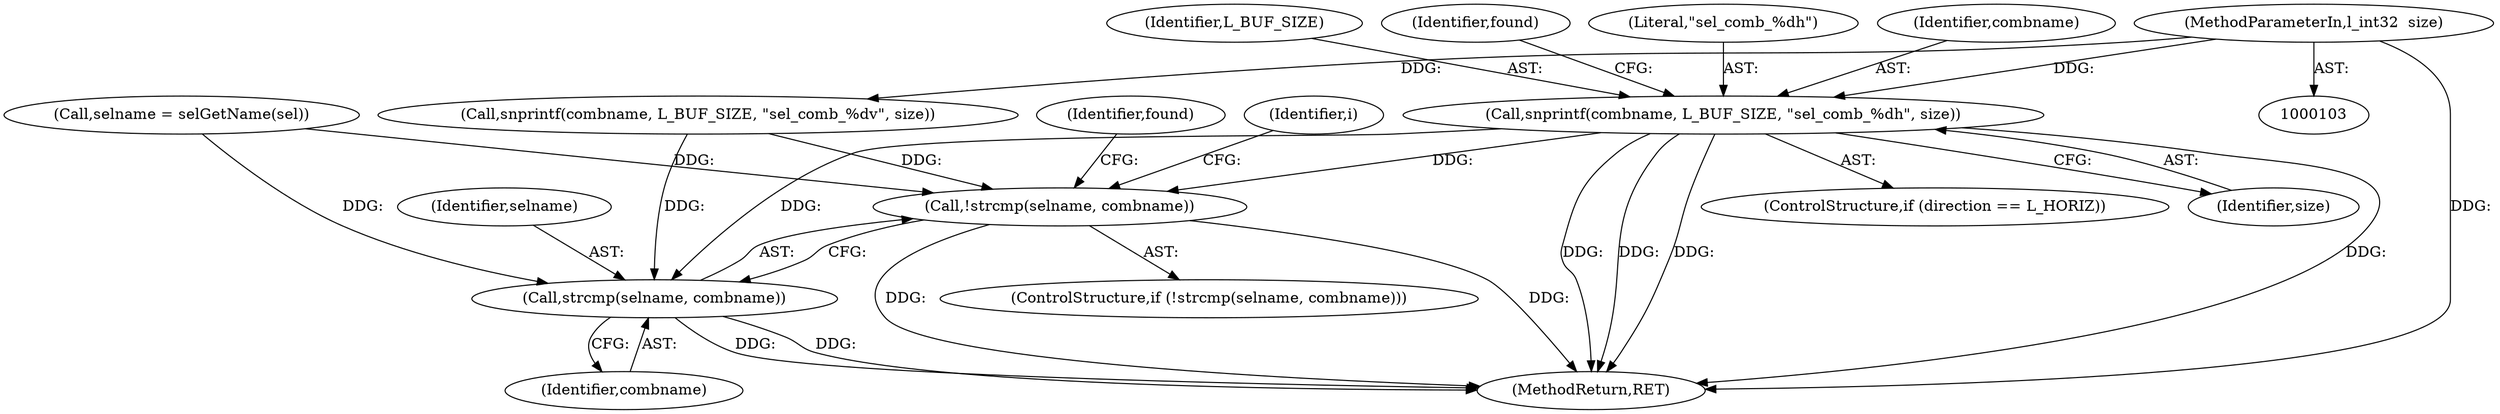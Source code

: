 digraph "1_leptonica_ee301cb2029db8a6289c5295daa42bba7715e99a_7@API" {
"1000147" [label="(Call,snprintf(combname, L_BUF_SIZE, \"sel_comb_%dh\", size))"];
"1000105" [label="(MethodParameterIn,l_int32  size)"];
"1000202" [label="(Call,!strcmp(selname, combname))"];
"1000203" [label="(Call,strcmp(selname, combname))"];
"1000224" [label="(MethodReturn,RET)"];
"1000205" [label="(Identifier,combname)"];
"1000150" [label="(Literal,\"sel_comb_%dh\")"];
"1000203" [label="(Call,strcmp(selname, combname))"];
"1000208" [label="(Identifier,found)"];
"1000201" [label="(ControlStructure,if (!strcmp(selname, combname)))"];
"1000153" [label="(Call,snprintf(combname, L_BUF_SIZE, \"sel_comb_%dv\", size))"];
"1000148" [label="(Identifier,combname)"];
"1000105" [label="(MethodParameterIn,l_int32  size)"];
"1000204" [label="(Identifier,selname)"];
"1000143" [label="(ControlStructure,if (direction == L_HORIZ))"];
"1000151" [label="(Identifier,size)"];
"1000197" [label="(Call,selname = selGetName(sel))"];
"1000173" [label="(Identifier,i)"];
"1000202" [label="(Call,!strcmp(selname, combname))"];
"1000149" [label="(Identifier,L_BUF_SIZE)"];
"1000159" [label="(Identifier,found)"];
"1000147" [label="(Call,snprintf(combname, L_BUF_SIZE, \"sel_comb_%dh\", size))"];
"1000147" -> "1000143"  [label="AST: "];
"1000147" -> "1000151"  [label="CFG: "];
"1000148" -> "1000147"  [label="AST: "];
"1000149" -> "1000147"  [label="AST: "];
"1000150" -> "1000147"  [label="AST: "];
"1000151" -> "1000147"  [label="AST: "];
"1000159" -> "1000147"  [label="CFG: "];
"1000147" -> "1000224"  [label="DDG: "];
"1000147" -> "1000224"  [label="DDG: "];
"1000147" -> "1000224"  [label="DDG: "];
"1000147" -> "1000224"  [label="DDG: "];
"1000105" -> "1000147"  [label="DDG: "];
"1000147" -> "1000202"  [label="DDG: "];
"1000147" -> "1000203"  [label="DDG: "];
"1000105" -> "1000103"  [label="AST: "];
"1000105" -> "1000224"  [label="DDG: "];
"1000105" -> "1000153"  [label="DDG: "];
"1000202" -> "1000201"  [label="AST: "];
"1000202" -> "1000203"  [label="CFG: "];
"1000203" -> "1000202"  [label="AST: "];
"1000208" -> "1000202"  [label="CFG: "];
"1000173" -> "1000202"  [label="CFG: "];
"1000202" -> "1000224"  [label="DDG: "];
"1000202" -> "1000224"  [label="DDG: "];
"1000197" -> "1000202"  [label="DDG: "];
"1000153" -> "1000202"  [label="DDG: "];
"1000203" -> "1000205"  [label="CFG: "];
"1000204" -> "1000203"  [label="AST: "];
"1000205" -> "1000203"  [label="AST: "];
"1000203" -> "1000224"  [label="DDG: "];
"1000203" -> "1000224"  [label="DDG: "];
"1000197" -> "1000203"  [label="DDG: "];
"1000153" -> "1000203"  [label="DDG: "];
}
